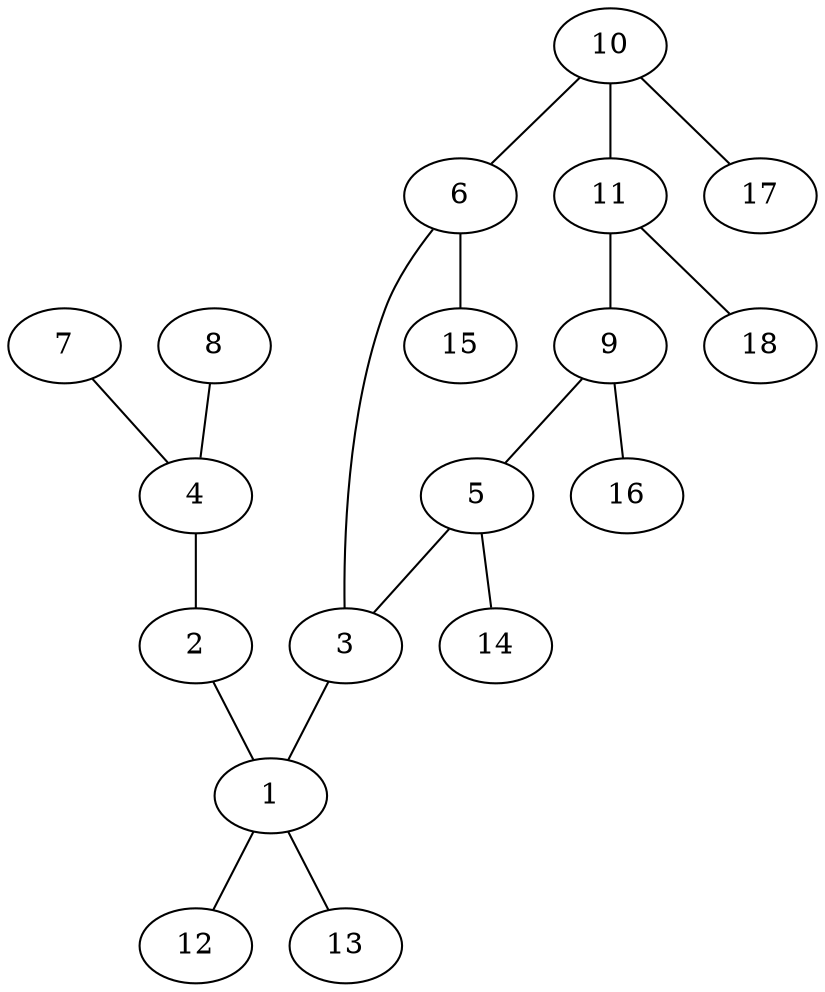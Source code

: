 graph molecule_3767 {
	1	 [chem=C];
	12	 [chem=H];
	1 -- 12	 [valence=1];
	13	 [chem=H];
	1 -- 13	 [valence=1];
	2	 [chem=O];
	2 -- 1	 [valence=1];
	3	 [chem=C];
	3 -- 1	 [valence=1];
	4	 [chem=C];
	4 -- 2	 [valence=1];
	5	 [chem=C];
	5 -- 3	 [valence=2];
	14	 [chem=H];
	5 -- 14	 [valence=1];
	6	 [chem=C];
	6 -- 3	 [valence=1];
	15	 [chem=H];
	6 -- 15	 [valence=1];
	7	 [chem=Cl];
	7 -- 4	 [valence=1];
	8	 [chem=O];
	8 -- 4	 [valence=2];
	9	 [chem=C];
	9 -- 5	 [valence=1];
	16	 [chem=H];
	9 -- 16	 [valence=1];
	10	 [chem=C];
	10 -- 6	 [valence=2];
	11	 [chem=C];
	10 -- 11	 [valence=1];
	17	 [chem=H];
	10 -- 17	 [valence=1];
	11 -- 9	 [valence=2];
	18	 [chem=H];
	11 -- 18	 [valence=1];
}
